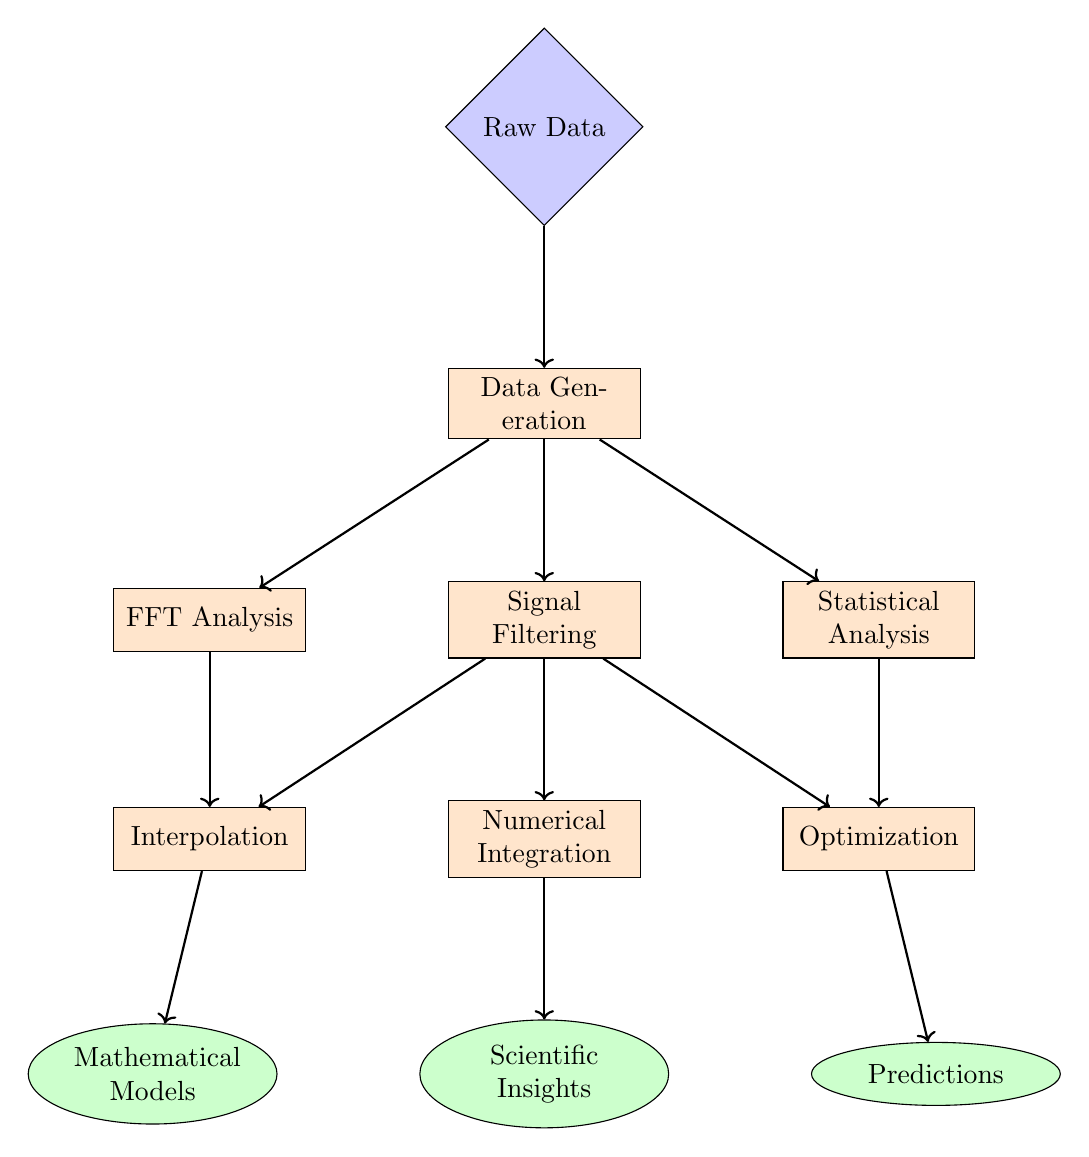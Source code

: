 \begin{tikzpicture}[
    node distance=1.8cm,
    process/.style={rectangle, draw, fill=orange!20, text width=2.2cm, text centered, minimum height=0.8cm},
    data/.style={diamond, draw, fill=blue!20, text width=1.8cm, text centered, minimum height=0.8cm},
    result/.style={ellipse, draw, fill=green!20, text width=2cm, text centered, minimum height=0.8cm},
    arrow/.style={->, thick}
]

% Data Generation
\node[data] (raw_data) {Raw Data};
\node[process, below=of raw_data] (generation) {Data Generation};

% Processing Pipeline
\node[process, below=of generation] (filtering) {Signal Filtering};
\node[process, left=of filtering] (fft) {FFT Analysis};
\node[process, right=of filtering] (statistics) {Statistical Analysis};

% Advanced Processing
\node[process, below=of filtering] (integration) {Numerical Integration};
\node[process, left=of integration] (interpolation) {Interpolation};
\node[process, right=of integration] (optimization) {Optimization};

% Results
\node[result, below=of integration] (insights) {Scientific Insights};
\node[result, left=of insights] (models) {Mathematical Models};
\node[result, right=of insights] (predictions) {Predictions};

% Arrows
\draw[arrow] (raw_data) -- (generation);
\draw[arrow] (generation) -- (filtering);
\draw[arrow] (generation) -- (fft);
\draw[arrow] (generation) -- (statistics);
\draw[arrow] (filtering) -- (integration);
\draw[arrow] (fft) -- (interpolation);
\draw[arrow] (statistics) -- (optimization);
\draw[arrow] (integration) -- (insights);
\draw[arrow] (interpolation) -- (models);
\draw[arrow] (optimization) -- (predictions);

% Cross connections
\draw[arrow] (filtering) -- (interpolation);
\draw[arrow] (filtering) -- (optimization);

\end{tikzpicture}